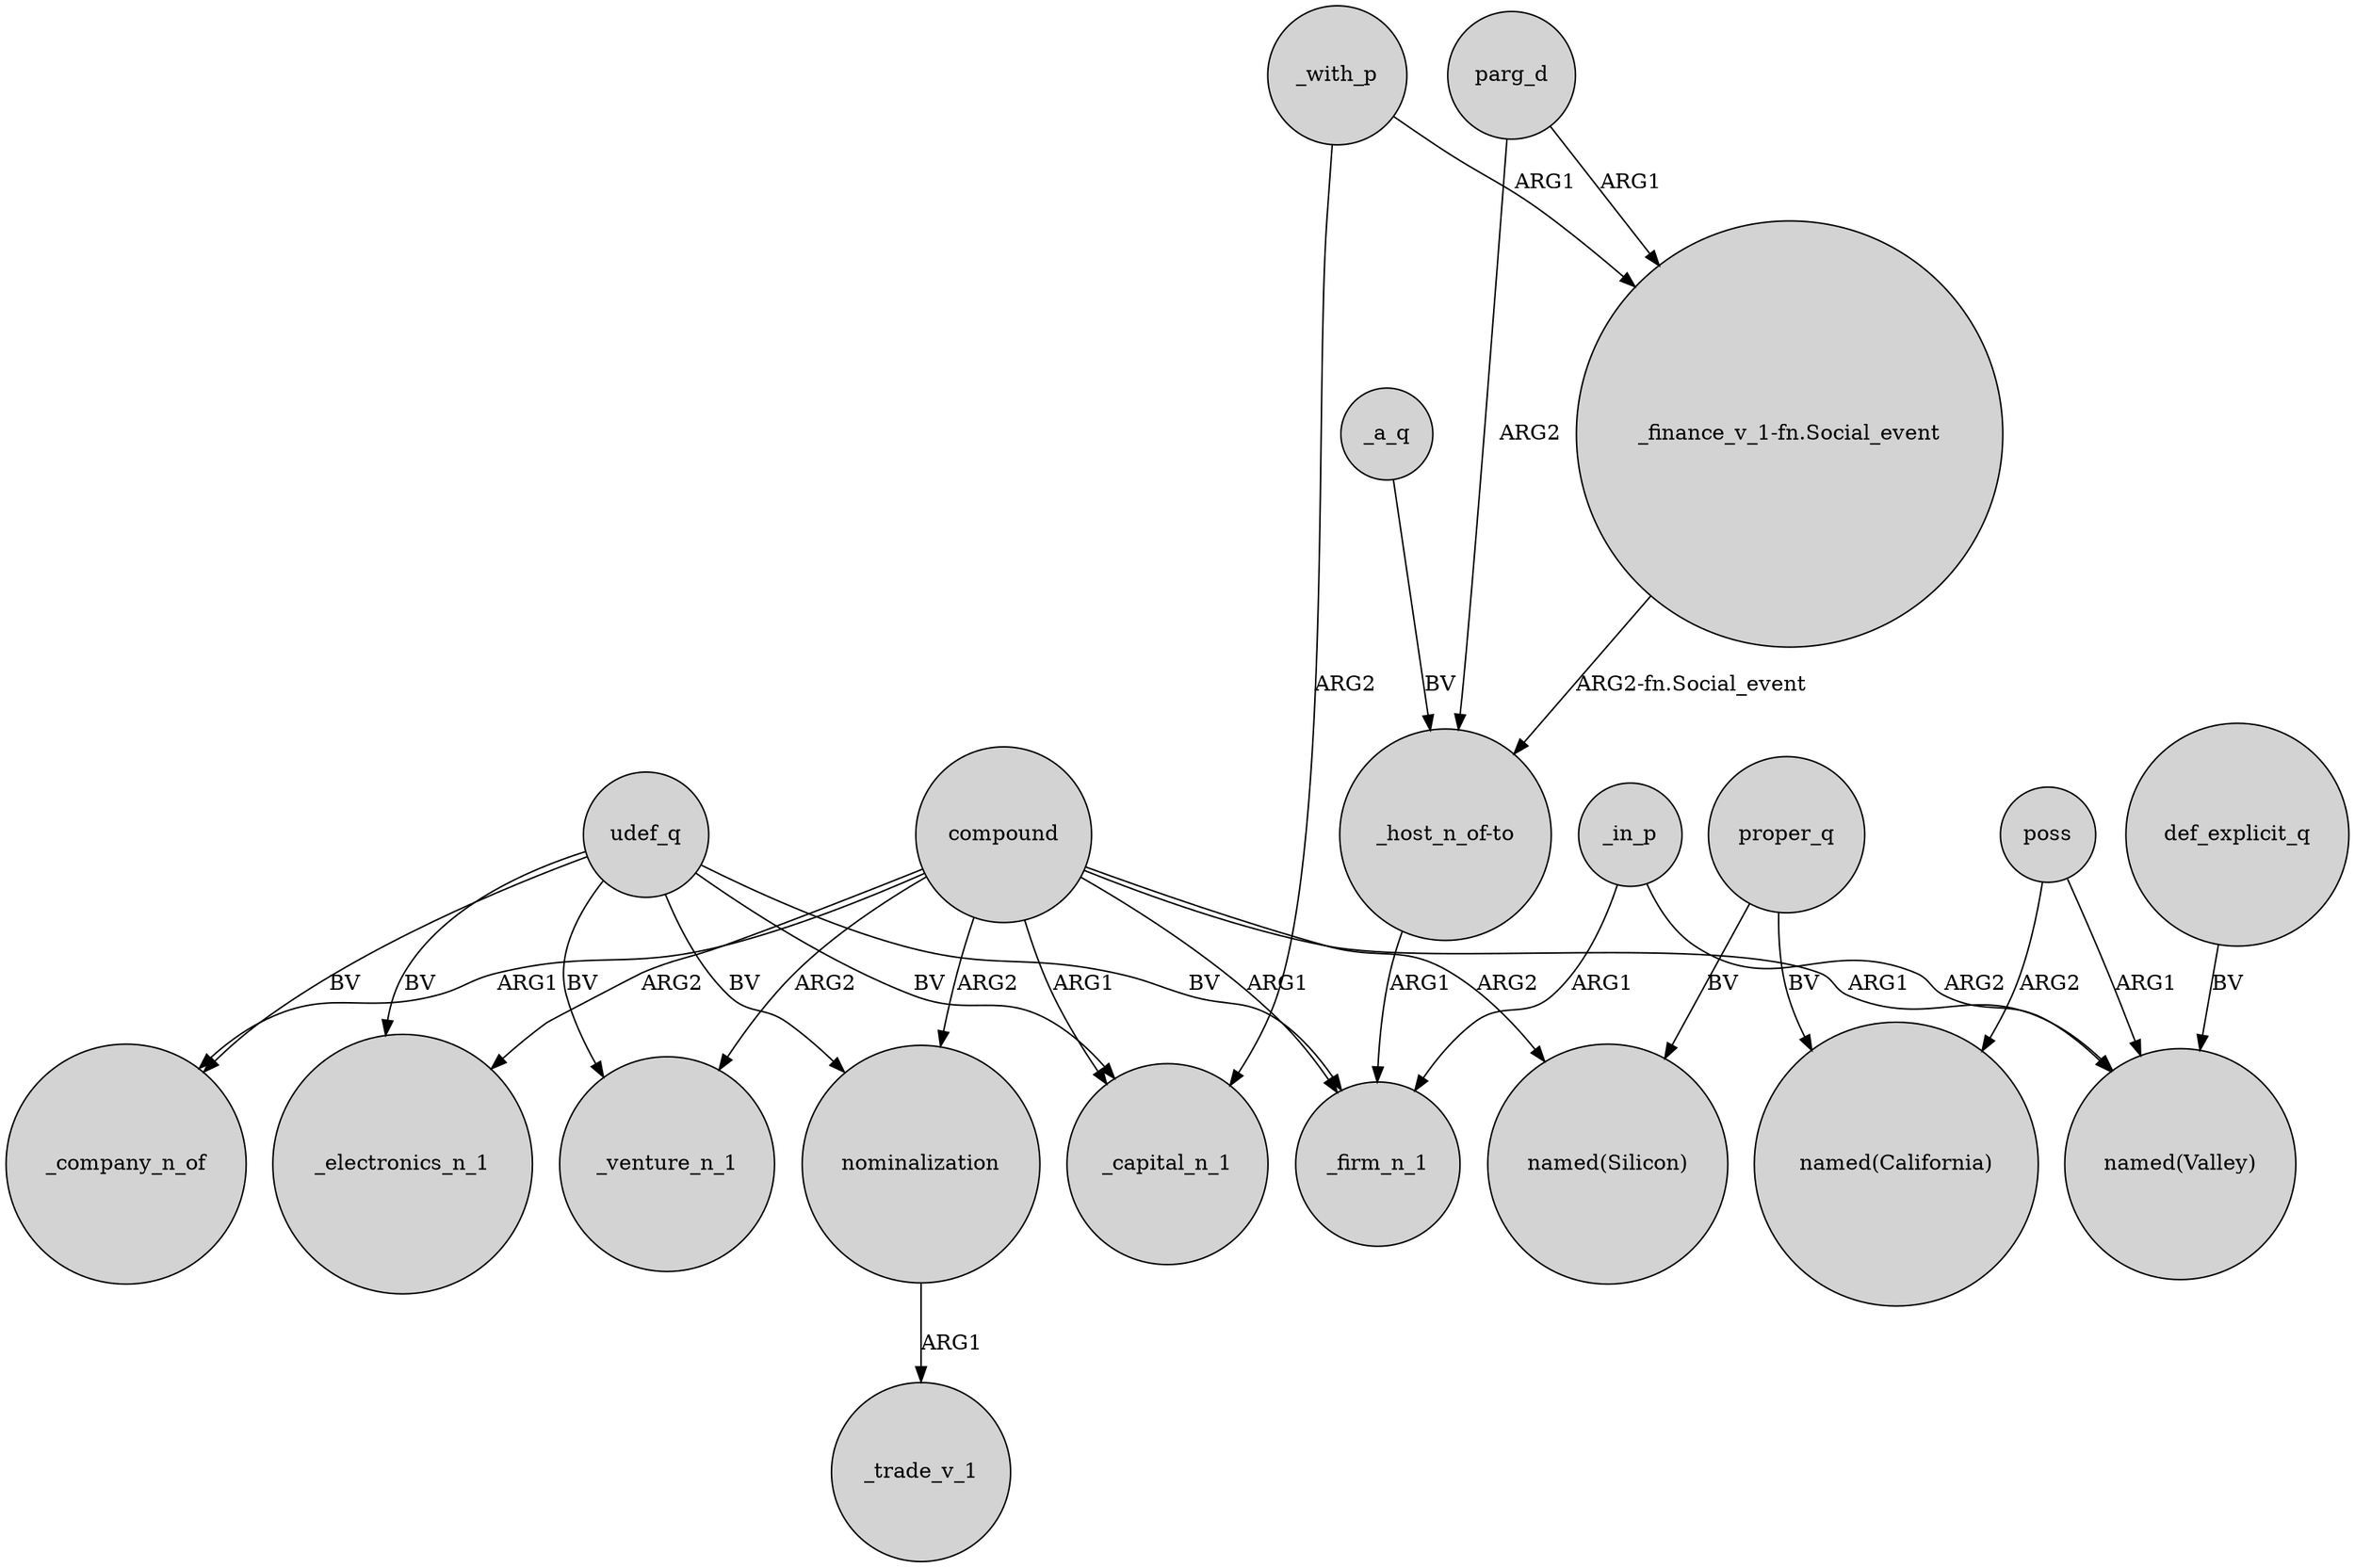 digraph {
	node [shape=circle style=filled]
	compound -> nominalization [label=ARG2]
	compound -> _electronics_n_1 [label=ARG2]
	compound -> _firm_n_1 [label=ARG1]
	compound -> _venture_n_1 [label=ARG2]
	nominalization -> _trade_v_1 [label=ARG1]
	udef_q -> _venture_n_1 [label=BV]
	_a_q -> "_host_n_of-to" [label=BV]
	proper_q -> "named(California)" [label=BV]
	proper_q -> "named(Silicon)" [label=BV]
	"_host_n_of-to" -> _firm_n_1 [label=ARG1]
	compound -> _capital_n_1 [label=ARG1]
	parg_d -> "_host_n_of-to" [label=ARG2]
	compound -> _company_n_of [label=ARG1]
	udef_q -> _capital_n_1 [label=BV]
	udef_q -> _firm_n_1 [label=BV]
	_with_p -> _capital_n_1 [label=ARG2]
	udef_q -> _electronics_n_1 [label=BV]
	_in_p -> "named(Valley)" [label=ARG2]
	poss -> "named(Valley)" [label=ARG1]
	_with_p -> "_finance_v_1-fn.Social_event" [label=ARG1]
	udef_q -> nominalization [label=BV]
	"_finance_v_1-fn.Social_event" -> "_host_n_of-to" [label="ARG2-fn.Social_event"]
	parg_d -> "_finance_v_1-fn.Social_event" [label=ARG1]
	compound -> "named(Valley)" [label=ARG1]
	_in_p -> _firm_n_1 [label=ARG1]
	poss -> "named(California)" [label=ARG2]
	udef_q -> _company_n_of [label=BV]
	compound -> "named(Silicon)" [label=ARG2]
	def_explicit_q -> "named(Valley)" [label=BV]
}
